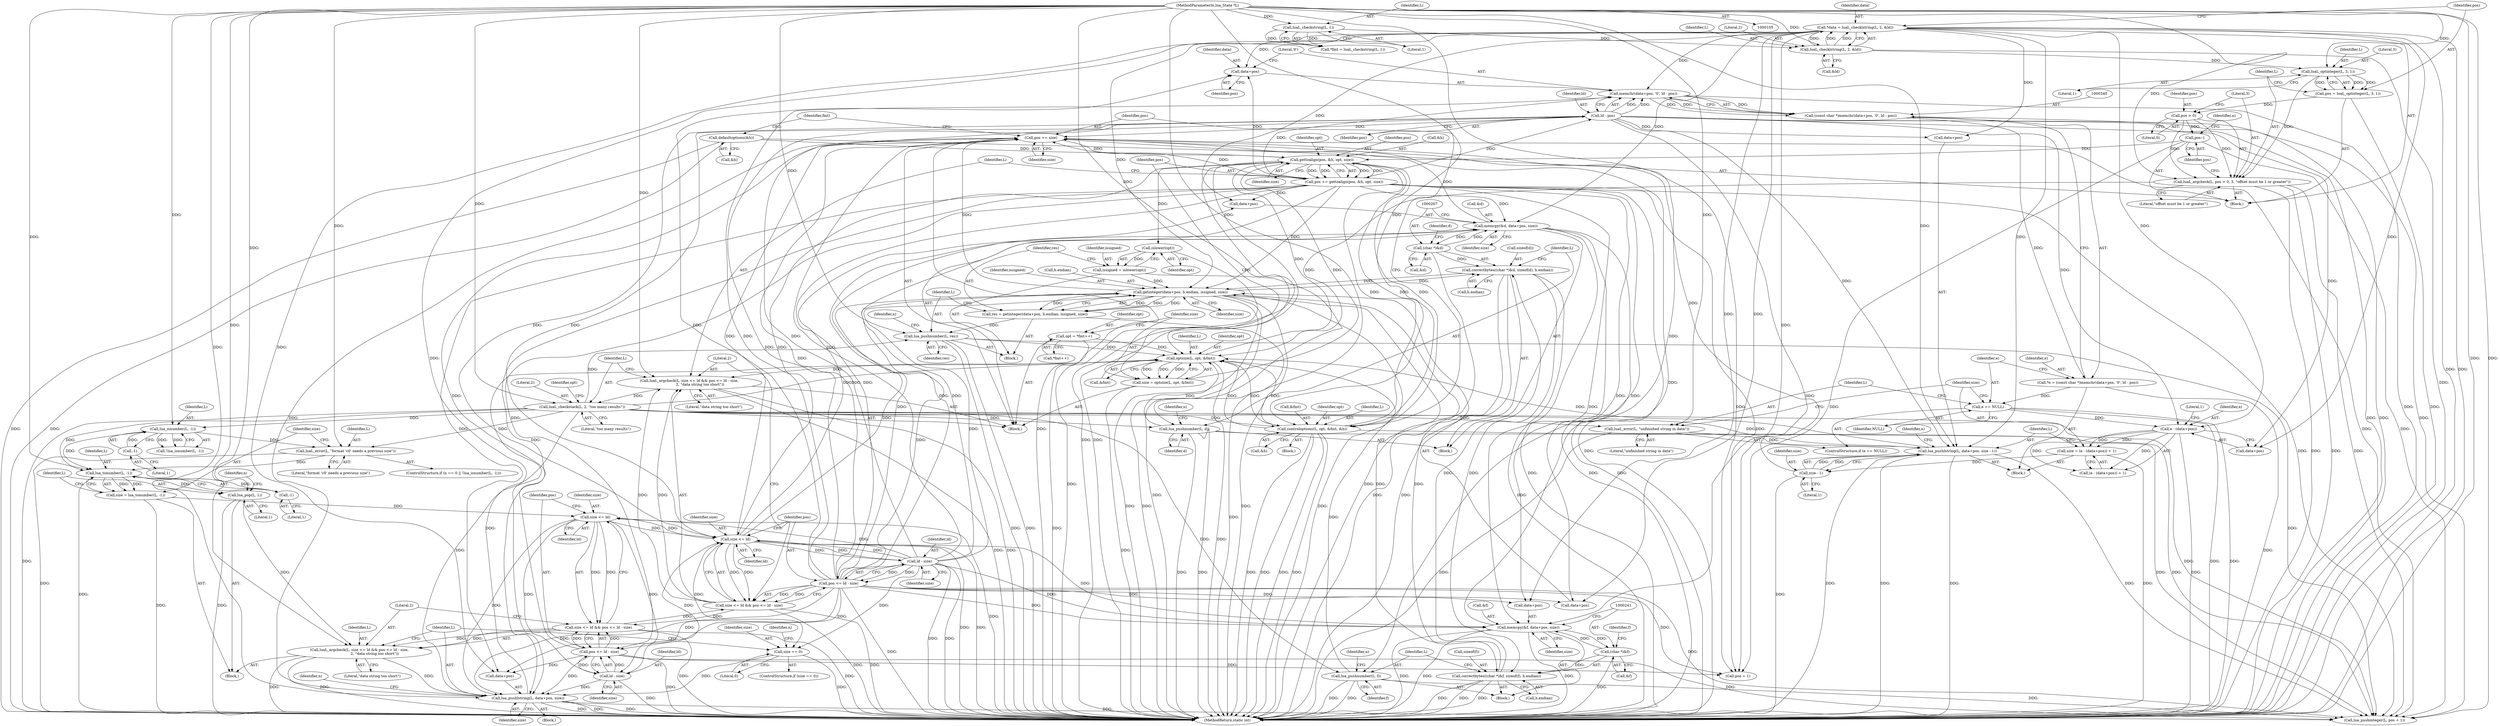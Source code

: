 digraph "0_redis_e89086e09a38cc6713bcd4b9c29abf92cf393936@pointer" {
"1000342" [label="(Call,data+pos)"];
"1000117" [label="(Call,*data = luaL_checklstring(L, 2, &ld))"];
"1000119" [label="(Call,luaL_checklstring(L, 2, &ld))"];
"1000112" [label="(Call,luaL_checkstring(L, 1))"];
"1000106" [label="(MethodParameterIn,lua_State *L)"];
"1000165" [label="(Call,pos += gettoalign(pos, &h, opt, size))"];
"1000167" [label="(Call,gettoalign(pos, &h, opt, size))"];
"1000138" [label="(Call,pos--)"];
"1000133" [label="(Call,pos > 0)"];
"1000125" [label="(Call,pos = luaL_optinteger(L, 3, 1))"];
"1000127" [label="(Call,luaL_optinteger(L, 3, 1))"];
"1000384" [label="(Call,pos += size)"];
"1000211" [label="(Call,getinteger(data+pos, h.endian, issigned, size))"];
"1000179" [label="(Call,pos <= ld - size)"];
"1000181" [label="(Call,ld - size)"];
"1000176" [label="(Call,size <= ld)"];
"1000346" [label="(Call,ld - pos)"];
"1000320" [label="(Call,ld - size)"];
"1000315" [label="(Call,size <= ld)"];
"1000301" [label="(Call,size = lua_tonumber(L, -1))"];
"1000303" [label="(Call,lua_tonumber(L, -1))"];
"1000186" [label="(Call,luaL_checkstack(L, 2, \"too many results\"))"];
"1000173" [label="(Call,luaL_argcheck(L, size <= ld && pos <= ld - size,\n                   2, \"data string too short\"))"];
"1000160" [label="(Call,optsize(L, opt, &fmt))"];
"1000325" [label="(Call,lua_pushlstring(L, data+pos, size))"];
"1000312" [label="(Call,luaL_argcheck(L, size <= ld && pos <= ld - size,\n                           2, \"data string too short\"))"];
"1000307" [label="(Call,lua_pop(L, 1))"];
"1000314" [label="(Call,size <= ld && pos <= ld - size)"];
"1000175" [label="(Call,size <= ld && pos <= ld - size)"];
"1000318" [label="(Call,pos <= ld - size)"];
"1000284" [label="(Call,size == 0)"];
"1000220" [label="(Call,lua_pushnumber(L, res))"];
"1000209" [label="(Call,res = getinteger(data+pos, h.endian, issigned, size))"];
"1000131" [label="(Call,luaL_argcheck(L, pos > 0, 3, \"offset must be 1 or greater\"))"];
"1000377" [label="(Call,controloptions(L, opt, &fmt, &h))"];
"1000249" [label="(Call,lua_pushnumber(L, f))"];
"1000365" [label="(Call,lua_pushlstring(L, data+pos, size - 1))"];
"1000353" [label="(Call,luaL_error(L, \"unfinished string in data\"))"];
"1000370" [label="(Call,size - 1)"];
"1000356" [label="(Call,size = (e - (data+pos)) + 1)"];
"1000359" [label="(Call,e - (data+pos))"];
"1000350" [label="(Call,e == NULL)"];
"1000337" [label="(Call,*e = (const char *)memchr(data+pos, '\0', ld - pos))"];
"1000339" [label="(Call,(const char *)memchr(data+pos, '\0', ld - pos))"];
"1000341" [label="(Call,memchr(data+pos, '\0', ld - pos))"];
"1000275" [label="(Call,lua_pushnumber(L, d))"];
"1000152" [label="(Call,opt = *fmt++)"];
"1000298" [label="(Call,luaL_error(L, \"format 'c0' needs a previous size\"))"];
"1000294" [label="(Call,lua_isnumber(L, -1))"];
"1000296" [label="(Call,-1)"];
"1000305" [label="(Call,-1)"];
"1000265" [label="(Call,correctbytes((char *)&d, sizeof(d), h.endian))"];
"1000266" [label="(Call,(char *)&d)"];
"1000258" [label="(Call,memcpy(&d, data+pos, size))"];
"1000239" [label="(Call,correctbytes((char *)&f, sizeof(f), h.endian))"];
"1000240" [label="(Call,(char *)&f)"];
"1000232" [label="(Call,memcpy(&f, data+pos, size))"];
"1000204" [label="(Call,issigned = islower(opt))"];
"1000206" [label="(Call,islower(opt))"];
"1000144" [label="(Call,defaultoptions(&h))"];
"1000158" [label="(Call,size = optsize(L, opt, &fmt))"];
"1000249" [label="(Call,lua_pushnumber(L, f))"];
"1000365" [label="(Call,lua_pushlstring(L, data+pos, size - 1))"];
"1000189" [label="(Literal,\"too many results\")"];
"1000265" [label="(Call,correctbytes((char *)&d, sizeof(d), h.endian))"];
"1000326" [label="(Identifier,L)"];
"1000382" [label="(Call,&h)"];
"1000117" [label="(Call,*data = luaL_checklstring(L, 2, &ld))"];
"1000308" [label="(Identifier,L)"];
"1000235" [label="(Call,data+pos)"];
"1000114" [label="(Literal,1)"];
"1000288" [label="(ControlStructure,if (n == 0 || !lua_isnumber(L, -1)))"];
"1000298" [label="(Call,luaL_error(L, \"format 'c0' needs a previous size\"))"];
"1000120" [label="(Identifier,L)"];
"1000371" [label="(Identifier,size)"];
"1000286" [label="(Literal,0)"];
"1000180" [label="(Identifier,pos)"];
"1000295" [label="(Identifier,L)"];
"1000127" [label="(Call,luaL_optinteger(L, 3, 1))"];
"1000293" [label="(Call,!lua_isnumber(L, -1))"];
"1000207" [label="(Identifier,opt)"];
"1000230" [label="(Block,)"];
"1000191" [label="(Identifier,opt)"];
"1000304" [label="(Identifier,L)"];
"1000137" [label="(Literal,\"offset must be 1 or greater\")"];
"1000176" [label="(Call,size <= ld)"];
"1000187" [label="(Identifier,L)"];
"1000131" [label="(Call,luaL_argcheck(L, pos > 0, 3, \"offset must be 1 or greater\"))"];
"1000345" [label="(Literal,'\0')"];
"1000128" [label="(Identifier,L)"];
"1000377" [label="(Call,controloptions(L, opt, &fmt, &h))"];
"1000175" [label="(Call,size <= ld && pos <= ld - size)"];
"1000352" [label="(Identifier,NULL)"];
"1000161" [label="(Identifier,L)"];
"1000158" [label="(Call,size = optsize(L, opt, &fmt))"];
"1000313" [label="(Identifier,L)"];
"1000360" [label="(Identifier,e)"];
"1000218" [label="(Identifier,issigned)"];
"1000134" [label="(Identifier,pos)"];
"1000271" [label="(Identifier,d)"];
"1000330" [label="(Identifier,size)"];
"1000139" [label="(Identifier,pos)"];
"1000122" [label="(Call,&ld)"];
"1000154" [label="(Call,*fmt++)"];
"1000162" [label="(Identifier,opt)"];
"1000314" [label="(Call,size <= ld && pos <= ld - size)"];
"1000309" [label="(Literal,1)"];
"1000153" [label="(Identifier,opt)"];
"1000188" [label="(Literal,2)"];
"1000361" [label="(Call,data+pos)"];
"1000285" [label="(Identifier,size)"];
"1000307" [label="(Call,lua_pop(L, 1))"];
"1000206" [label="(Call,islower(opt))"];
"1000277" [label="(Identifier,d)"];
"1000125" [label="(Call,pos = luaL_optinteger(L, 3, 1))"];
"1000204" [label="(Call,issigned = islower(opt))"];
"1000359" [label="(Call,e - (data+pos))"];
"1000182" [label="(Identifier,ld)"];
"1000179" [label="(Call,pos <= ld - size)"];
"1000302" [label="(Identifier,size)"];
"1000232" [label="(Call,memcpy(&f, data+pos, size))"];
"1000136" [label="(Literal,3)"];
"1000356" [label="(Call,size = (e - (data+pos)) + 1)"];
"1000297" [label="(Literal,1)"];
"1000144" [label="(Call,defaultoptions(&h))"];
"1000266" [label="(Call,(char *)&d)"];
"1000275" [label="(Call,lua_pushnumber(L, d))"];
"1000212" [label="(Call,data+pos)"];
"1000354" [label="(Identifier,L)"];
"1000174" [label="(Identifier,L)"];
"1000205" [label="(Identifier,issigned)"];
"1000253" [label="(Identifier,n)"];
"1000311" [label="(Identifier,n)"];
"1000256" [label="(Block,)"];
"1000118" [label="(Identifier,data)"];
"1000178" [label="(Identifier,ld)"];
"1000319" [label="(Identifier,pos)"];
"1000323" [label="(Literal,2)"];
"1000173" [label="(Call,luaL_argcheck(L, size <= ld && pos <= ld - size,\n                   2, \"data string too short\"))"];
"1000346" [label="(Call,ld - pos)"];
"1000322" [label="(Identifier,size)"];
"1000150" [label="(Block,)"];
"1000389" [label="(Call,pos + 1)"];
"1000370" [label="(Call,size - 1)"];
"1000112" [label="(Call,luaL_checkstring(L, 1))"];
"1000349" [label="(ControlStructure,if (e == NULL))"];
"1000366" [label="(Identifier,L)"];
"1000159" [label="(Identifier,size)"];
"1000165" [label="(Call,pos += gettoalign(pos, &h, opt, size))"];
"1000246" [label="(Call,h.endian)"];
"1000238" [label="(Identifier,size)"];
"1000224" [label="(Identifier,n)"];
"1000172" [label="(Identifier,size)"];
"1000222" [label="(Identifier,res)"];
"1000259" [label="(Call,&d)"];
"1000344" [label="(Identifier,pos)"];
"1000353" [label="(Call,luaL_error(L, \"unfinished string in data\"))"];
"1000209" [label="(Call,res = getinteger(data+pos, h.endian, issigned, size))"];
"1000351" [label="(Identifier,e)"];
"1000357" [label="(Identifier,size)"];
"1000169" [label="(Call,&h)"];
"1000160" [label="(Call,optsize(L, opt, &fmt))"];
"1000386" [label="(Identifier,size)"];
"1000126" [label="(Identifier,pos)"];
"1000132" [label="(Identifier,L)"];
"1000324" [label="(Literal,\"data string too short\")"];
"1000268" [label="(Call,&d)"];
"1000130" [label="(Literal,1)"];
"1000385" [label="(Identifier,pos)"];
"1000184" [label="(Literal,2)"];
"1000312" [label="(Call,luaL_argcheck(L, size <= ld && pos <= ld - size,\n                           2, \"data string too short\"))"];
"1000142" [label="(Identifier,n)"];
"1000279" [label="(Identifier,n)"];
"1000355" [label="(Literal,\"unfinished string in data\")"];
"1000244" [label="(Call,sizeof(f))"];
"1000106" [label="(MethodParameterIn,lua_State *L)"];
"1000315" [label="(Call,size <= ld)"];
"1000332" [label="(Identifier,n)"];
"1000221" [label="(Identifier,L)"];
"1000299" [label="(Identifier,L)"];
"1000264" [label="(Identifier,size)"];
"1000110" [label="(Call,*fmt = luaL_checkstring(L, 1))"];
"1000166" [label="(Identifier,pos)"];
"1000325" [label="(Call,lua_pushlstring(L, data+pos, size))"];
"1000380" [label="(Call,&fmt)"];
"1000270" [label="(Call,sizeof(d))"];
"1000240" [label="(Call,(char *)&f)"];
"1000133" [label="(Call,pos > 0)"];
"1000113" [label="(Identifier,L)"];
"1000396" [label="(MethodReturn,static int)"];
"1000379" [label="(Identifier,opt)"];
"1000276" [label="(Identifier,L)"];
"1000300" [label="(Literal,\"format 'c0' needs a previous size\")"];
"1000387" [label="(Call,lua_pushinteger(L, pos + 1))"];
"1000129" [label="(Literal,3)"];
"1000186" [label="(Call,luaL_checkstack(L, 2, \"too many results\"))"];
"1000342" [label="(Call,data+pos)"];
"1000320" [label="(Call,ld - size)"];
"1000211" [label="(Call,getinteger(data+pos, h.endian, issigned, size))"];
"1000272" [label="(Call,h.endian)"];
"1000294" [label="(Call,lua_isnumber(L, -1))"];
"1000335" [label="(Block,)"];
"1000239" [label="(Call,correctbytes((char *)&f, sizeof(f), h.endian))"];
"1000192" [label="(Block,)"];
"1000183" [label="(Identifier,size)"];
"1000348" [label="(Identifier,pos)"];
"1000210" [label="(Identifier,res)"];
"1000317" [label="(Identifier,ld)"];
"1000107" [label="(Block,)"];
"1000185" [label="(Literal,\"data string too short\")"];
"1000364" [label="(Literal,1)"];
"1000177" [label="(Identifier,size)"];
"1000233" [label="(Call,&f)"];
"1000296" [label="(Call,-1)"];
"1000316" [label="(Identifier,size)"];
"1000171" [label="(Identifier,opt)"];
"1000202" [label="(Block,)"];
"1000338" [label="(Identifier,e)"];
"1000305" [label="(Call,-1)"];
"1000327" [label="(Call,data+pos)"];
"1000343" [label="(Identifier,data)"];
"1000283" [label="(ControlStructure,if (size == 0))"];
"1000220" [label="(Call,lua_pushnumber(L, res))"];
"1000138" [label="(Call,pos--)"];
"1000219" [label="(Identifier,size)"];
"1000145" [label="(Call,&h)"];
"1000291" [label="(Identifier,n)"];
"1000163" [label="(Call,&fmt)"];
"1000303" [label="(Call,lua_tonumber(L, -1))"];
"1000242" [label="(Call,&f)"];
"1000347" [label="(Identifier,ld)"];
"1000167" [label="(Call,gettoalign(pos, &h, opt, size))"];
"1000251" [label="(Identifier,f)"];
"1000119" [label="(Call,luaL_checklstring(L, 2, &ld))"];
"1000284" [label="(Call,size == 0)"];
"1000258" [label="(Call,memcpy(&d, data+pos, size))"];
"1000135" [label="(Literal,0)"];
"1000168" [label="(Identifier,pos)"];
"1000301" [label="(Call,size = lua_tonumber(L, -1))"];
"1000318" [label="(Call,pos <= ld - size)"];
"1000152" [label="(Call,opt = *fmt++)"];
"1000306" [label="(Literal,1)"];
"1000367" [label="(Call,data+pos)"];
"1000282" [label="(Block,)"];
"1000149" [label="(Identifier,fmt)"];
"1000287" [label="(Block,)"];
"1000339" [label="(Call,(const char *)memchr(data+pos, '\0', ld - pos))"];
"1000350" [label="(Call,e == NULL)"];
"1000378" [label="(Identifier,L)"];
"1000358" [label="(Call,(e - (data+pos)) + 1)"];
"1000372" [label="(Literal,1)"];
"1000337" [label="(Call,*e = (const char *)memchr(data+pos, '\0', ld - pos))"];
"1000261" [label="(Call,data+pos)"];
"1000341" [label="(Call,memchr(data+pos, '\0', ld - pos))"];
"1000181" [label="(Call,ld - size)"];
"1000321" [label="(Identifier,ld)"];
"1000384" [label="(Call,pos += size)"];
"1000245" [label="(Identifier,f)"];
"1000250" [label="(Identifier,L)"];
"1000215" [label="(Call,h.endian)"];
"1000374" [label="(Identifier,n)"];
"1000121" [label="(Literal,2)"];
"1000342" -> "1000341"  [label="AST: "];
"1000342" -> "1000344"  [label="CFG: "];
"1000343" -> "1000342"  [label="AST: "];
"1000344" -> "1000342"  [label="AST: "];
"1000345" -> "1000342"  [label="CFG: "];
"1000117" -> "1000342"  [label="DDG: "];
"1000165" -> "1000342"  [label="DDG: "];
"1000179" -> "1000342"  [label="DDG: "];
"1000117" -> "1000107"  [label="AST: "];
"1000117" -> "1000119"  [label="CFG: "];
"1000118" -> "1000117"  [label="AST: "];
"1000119" -> "1000117"  [label="AST: "];
"1000126" -> "1000117"  [label="CFG: "];
"1000117" -> "1000396"  [label="DDG: "];
"1000117" -> "1000396"  [label="DDG: "];
"1000119" -> "1000117"  [label="DDG: "];
"1000119" -> "1000117"  [label="DDG: "];
"1000119" -> "1000117"  [label="DDG: "];
"1000117" -> "1000211"  [label="DDG: "];
"1000117" -> "1000212"  [label="DDG: "];
"1000117" -> "1000232"  [label="DDG: "];
"1000117" -> "1000235"  [label="DDG: "];
"1000117" -> "1000258"  [label="DDG: "];
"1000117" -> "1000261"  [label="DDG: "];
"1000117" -> "1000325"  [label="DDG: "];
"1000117" -> "1000327"  [label="DDG: "];
"1000117" -> "1000341"  [label="DDG: "];
"1000117" -> "1000359"  [label="DDG: "];
"1000117" -> "1000361"  [label="DDG: "];
"1000117" -> "1000365"  [label="DDG: "];
"1000117" -> "1000367"  [label="DDG: "];
"1000119" -> "1000122"  [label="CFG: "];
"1000120" -> "1000119"  [label="AST: "];
"1000121" -> "1000119"  [label="AST: "];
"1000122" -> "1000119"  [label="AST: "];
"1000119" -> "1000396"  [label="DDG: "];
"1000112" -> "1000119"  [label="DDG: "];
"1000106" -> "1000119"  [label="DDG: "];
"1000119" -> "1000127"  [label="DDG: "];
"1000112" -> "1000110"  [label="AST: "];
"1000112" -> "1000114"  [label="CFG: "];
"1000113" -> "1000112"  [label="AST: "];
"1000114" -> "1000112"  [label="AST: "];
"1000110" -> "1000112"  [label="CFG: "];
"1000112" -> "1000110"  [label="DDG: "];
"1000112" -> "1000110"  [label="DDG: "];
"1000106" -> "1000112"  [label="DDG: "];
"1000106" -> "1000105"  [label="AST: "];
"1000106" -> "1000396"  [label="DDG: "];
"1000106" -> "1000127"  [label="DDG: "];
"1000106" -> "1000131"  [label="DDG: "];
"1000106" -> "1000160"  [label="DDG: "];
"1000106" -> "1000173"  [label="DDG: "];
"1000106" -> "1000186"  [label="DDG: "];
"1000106" -> "1000220"  [label="DDG: "];
"1000106" -> "1000249"  [label="DDG: "];
"1000106" -> "1000275"  [label="DDG: "];
"1000106" -> "1000294"  [label="DDG: "];
"1000106" -> "1000298"  [label="DDG: "];
"1000106" -> "1000303"  [label="DDG: "];
"1000106" -> "1000307"  [label="DDG: "];
"1000106" -> "1000312"  [label="DDG: "];
"1000106" -> "1000325"  [label="DDG: "];
"1000106" -> "1000353"  [label="DDG: "];
"1000106" -> "1000365"  [label="DDG: "];
"1000106" -> "1000377"  [label="DDG: "];
"1000106" -> "1000387"  [label="DDG: "];
"1000165" -> "1000150"  [label="AST: "];
"1000165" -> "1000167"  [label="CFG: "];
"1000166" -> "1000165"  [label="AST: "];
"1000167" -> "1000165"  [label="AST: "];
"1000174" -> "1000165"  [label="CFG: "];
"1000165" -> "1000396"  [label="DDG: "];
"1000167" -> "1000165"  [label="DDG: "];
"1000167" -> "1000165"  [label="DDG: "];
"1000167" -> "1000165"  [label="DDG: "];
"1000167" -> "1000165"  [label="DDG: "];
"1000165" -> "1000179"  [label="DDG: "];
"1000165" -> "1000211"  [label="DDG: "];
"1000165" -> "1000212"  [label="DDG: "];
"1000165" -> "1000232"  [label="DDG: "];
"1000165" -> "1000235"  [label="DDG: "];
"1000165" -> "1000258"  [label="DDG: "];
"1000165" -> "1000261"  [label="DDG: "];
"1000165" -> "1000318"  [label="DDG: "];
"1000165" -> "1000325"  [label="DDG: "];
"1000165" -> "1000327"  [label="DDG: "];
"1000165" -> "1000341"  [label="DDG: "];
"1000165" -> "1000346"  [label="DDG: "];
"1000165" -> "1000384"  [label="DDG: "];
"1000165" -> "1000387"  [label="DDG: "];
"1000165" -> "1000389"  [label="DDG: "];
"1000167" -> "1000172"  [label="CFG: "];
"1000168" -> "1000167"  [label="AST: "];
"1000169" -> "1000167"  [label="AST: "];
"1000171" -> "1000167"  [label="AST: "];
"1000172" -> "1000167"  [label="AST: "];
"1000167" -> "1000396"  [label="DDG: "];
"1000167" -> "1000396"  [label="DDG: "];
"1000138" -> "1000167"  [label="DDG: "];
"1000384" -> "1000167"  [label="DDG: "];
"1000377" -> "1000167"  [label="DDG: "];
"1000144" -> "1000167"  [label="DDG: "];
"1000160" -> "1000167"  [label="DDG: "];
"1000158" -> "1000167"  [label="DDG: "];
"1000167" -> "1000176"  [label="DDG: "];
"1000167" -> "1000206"  [label="DDG: "];
"1000167" -> "1000377"  [label="DDG: "];
"1000167" -> "1000377"  [label="DDG: "];
"1000138" -> "1000107"  [label="AST: "];
"1000138" -> "1000139"  [label="CFG: "];
"1000139" -> "1000138"  [label="AST: "];
"1000142" -> "1000138"  [label="CFG: "];
"1000133" -> "1000138"  [label="DDG: "];
"1000138" -> "1000387"  [label="DDG: "];
"1000138" -> "1000389"  [label="DDG: "];
"1000133" -> "1000131"  [label="AST: "];
"1000133" -> "1000135"  [label="CFG: "];
"1000134" -> "1000133"  [label="AST: "];
"1000135" -> "1000133"  [label="AST: "];
"1000136" -> "1000133"  [label="CFG: "];
"1000133" -> "1000131"  [label="DDG: "];
"1000133" -> "1000131"  [label="DDG: "];
"1000125" -> "1000133"  [label="DDG: "];
"1000125" -> "1000107"  [label="AST: "];
"1000125" -> "1000127"  [label="CFG: "];
"1000126" -> "1000125"  [label="AST: "];
"1000127" -> "1000125"  [label="AST: "];
"1000132" -> "1000125"  [label="CFG: "];
"1000125" -> "1000396"  [label="DDG: "];
"1000127" -> "1000125"  [label="DDG: "];
"1000127" -> "1000125"  [label="DDG: "];
"1000127" -> "1000125"  [label="DDG: "];
"1000127" -> "1000130"  [label="CFG: "];
"1000128" -> "1000127"  [label="AST: "];
"1000129" -> "1000127"  [label="AST: "];
"1000130" -> "1000127"  [label="AST: "];
"1000127" -> "1000131"  [label="DDG: "];
"1000384" -> "1000150"  [label="AST: "];
"1000384" -> "1000386"  [label="CFG: "];
"1000385" -> "1000384"  [label="AST: "];
"1000386" -> "1000384"  [label="AST: "];
"1000149" -> "1000384"  [label="CFG: "];
"1000384" -> "1000396"  [label="DDG: "];
"1000211" -> "1000384"  [label="DDG: "];
"1000232" -> "1000384"  [label="DDG: "];
"1000258" -> "1000384"  [label="DDG: "];
"1000325" -> "1000384"  [label="DDG: "];
"1000176" -> "1000384"  [label="DDG: "];
"1000181" -> "1000384"  [label="DDG: "];
"1000370" -> "1000384"  [label="DDG: "];
"1000179" -> "1000384"  [label="DDG: "];
"1000346" -> "1000384"  [label="DDG: "];
"1000318" -> "1000384"  [label="DDG: "];
"1000384" -> "1000387"  [label="DDG: "];
"1000384" -> "1000389"  [label="DDG: "];
"1000211" -> "1000209"  [label="AST: "];
"1000211" -> "1000219"  [label="CFG: "];
"1000212" -> "1000211"  [label="AST: "];
"1000215" -> "1000211"  [label="AST: "];
"1000218" -> "1000211"  [label="AST: "];
"1000219" -> "1000211"  [label="AST: "];
"1000209" -> "1000211"  [label="CFG: "];
"1000211" -> "1000396"  [label="DDG: "];
"1000211" -> "1000396"  [label="DDG: "];
"1000211" -> "1000396"  [label="DDG: "];
"1000211" -> "1000396"  [label="DDG: "];
"1000211" -> "1000209"  [label="DDG: "];
"1000211" -> "1000209"  [label="DDG: "];
"1000211" -> "1000209"  [label="DDG: "];
"1000211" -> "1000209"  [label="DDG: "];
"1000179" -> "1000211"  [label="DDG: "];
"1000265" -> "1000211"  [label="DDG: "];
"1000239" -> "1000211"  [label="DDG: "];
"1000204" -> "1000211"  [label="DDG: "];
"1000176" -> "1000211"  [label="DDG: "];
"1000181" -> "1000211"  [label="DDG: "];
"1000211" -> "1000239"  [label="DDG: "];
"1000211" -> "1000265"  [label="DDG: "];
"1000179" -> "1000175"  [label="AST: "];
"1000179" -> "1000181"  [label="CFG: "];
"1000180" -> "1000179"  [label="AST: "];
"1000181" -> "1000179"  [label="AST: "];
"1000175" -> "1000179"  [label="CFG: "];
"1000179" -> "1000396"  [label="DDG: "];
"1000179" -> "1000175"  [label="DDG: "];
"1000179" -> "1000175"  [label="DDG: "];
"1000181" -> "1000179"  [label="DDG: "];
"1000181" -> "1000179"  [label="DDG: "];
"1000179" -> "1000212"  [label="DDG: "];
"1000179" -> "1000232"  [label="DDG: "];
"1000179" -> "1000235"  [label="DDG: "];
"1000179" -> "1000258"  [label="DDG: "];
"1000179" -> "1000261"  [label="DDG: "];
"1000179" -> "1000318"  [label="DDG: "];
"1000179" -> "1000325"  [label="DDG: "];
"1000179" -> "1000327"  [label="DDG: "];
"1000179" -> "1000341"  [label="DDG: "];
"1000179" -> "1000346"  [label="DDG: "];
"1000179" -> "1000387"  [label="DDG: "];
"1000179" -> "1000389"  [label="DDG: "];
"1000181" -> "1000183"  [label="CFG: "];
"1000182" -> "1000181"  [label="AST: "];
"1000183" -> "1000181"  [label="AST: "];
"1000181" -> "1000396"  [label="DDG: "];
"1000181" -> "1000396"  [label="DDG: "];
"1000181" -> "1000176"  [label="DDG: "];
"1000176" -> "1000181"  [label="DDG: "];
"1000176" -> "1000181"  [label="DDG: "];
"1000181" -> "1000232"  [label="DDG: "];
"1000181" -> "1000258"  [label="DDG: "];
"1000181" -> "1000284"  [label="DDG: "];
"1000181" -> "1000315"  [label="DDG: "];
"1000181" -> "1000346"  [label="DDG: "];
"1000176" -> "1000175"  [label="AST: "];
"1000176" -> "1000178"  [label="CFG: "];
"1000177" -> "1000176"  [label="AST: "];
"1000178" -> "1000176"  [label="AST: "];
"1000180" -> "1000176"  [label="CFG: "];
"1000175" -> "1000176"  [label="CFG: "];
"1000176" -> "1000396"  [label="DDG: "];
"1000176" -> "1000396"  [label="DDG: "];
"1000176" -> "1000175"  [label="DDG: "];
"1000176" -> "1000175"  [label="DDG: "];
"1000346" -> "1000176"  [label="DDG: "];
"1000320" -> "1000176"  [label="DDG: "];
"1000315" -> "1000176"  [label="DDG: "];
"1000176" -> "1000232"  [label="DDG: "];
"1000176" -> "1000258"  [label="DDG: "];
"1000176" -> "1000284"  [label="DDG: "];
"1000176" -> "1000315"  [label="DDG: "];
"1000176" -> "1000346"  [label="DDG: "];
"1000346" -> "1000341"  [label="AST: "];
"1000346" -> "1000348"  [label="CFG: "];
"1000347" -> "1000346"  [label="AST: "];
"1000348" -> "1000346"  [label="AST: "];
"1000341" -> "1000346"  [label="CFG: "];
"1000346" -> "1000396"  [label="DDG: "];
"1000346" -> "1000341"  [label="DDG: "];
"1000346" -> "1000341"  [label="DDG: "];
"1000346" -> "1000359"  [label="DDG: "];
"1000346" -> "1000361"  [label="DDG: "];
"1000346" -> "1000365"  [label="DDG: "];
"1000346" -> "1000367"  [label="DDG: "];
"1000346" -> "1000387"  [label="DDG: "];
"1000346" -> "1000389"  [label="DDG: "];
"1000320" -> "1000318"  [label="AST: "];
"1000320" -> "1000322"  [label="CFG: "];
"1000321" -> "1000320"  [label="AST: "];
"1000322" -> "1000320"  [label="AST: "];
"1000318" -> "1000320"  [label="CFG: "];
"1000320" -> "1000396"  [label="DDG: "];
"1000320" -> "1000318"  [label="DDG: "];
"1000320" -> "1000318"  [label="DDG: "];
"1000315" -> "1000320"  [label="DDG: "];
"1000315" -> "1000320"  [label="DDG: "];
"1000320" -> "1000325"  [label="DDG: "];
"1000315" -> "1000314"  [label="AST: "];
"1000315" -> "1000317"  [label="CFG: "];
"1000316" -> "1000315"  [label="AST: "];
"1000317" -> "1000315"  [label="AST: "];
"1000319" -> "1000315"  [label="CFG: "];
"1000314" -> "1000315"  [label="CFG: "];
"1000315" -> "1000396"  [label="DDG: "];
"1000315" -> "1000314"  [label="DDG: "];
"1000315" -> "1000314"  [label="DDG: "];
"1000301" -> "1000315"  [label="DDG: "];
"1000315" -> "1000325"  [label="DDG: "];
"1000301" -> "1000287"  [label="AST: "];
"1000301" -> "1000303"  [label="CFG: "];
"1000302" -> "1000301"  [label="AST: "];
"1000303" -> "1000301"  [label="AST: "];
"1000308" -> "1000301"  [label="CFG: "];
"1000301" -> "1000396"  [label="DDG: "];
"1000303" -> "1000301"  [label="DDG: "];
"1000303" -> "1000301"  [label="DDG: "];
"1000303" -> "1000305"  [label="CFG: "];
"1000304" -> "1000303"  [label="AST: "];
"1000305" -> "1000303"  [label="AST: "];
"1000303" -> "1000396"  [label="DDG: "];
"1000186" -> "1000303"  [label="DDG: "];
"1000298" -> "1000303"  [label="DDG: "];
"1000294" -> "1000303"  [label="DDG: "];
"1000305" -> "1000303"  [label="DDG: "];
"1000303" -> "1000307"  [label="DDG: "];
"1000186" -> "1000150"  [label="AST: "];
"1000186" -> "1000189"  [label="CFG: "];
"1000187" -> "1000186"  [label="AST: "];
"1000188" -> "1000186"  [label="AST: "];
"1000189" -> "1000186"  [label="AST: "];
"1000191" -> "1000186"  [label="CFG: "];
"1000186" -> "1000396"  [label="DDG: "];
"1000186" -> "1000160"  [label="DDG: "];
"1000173" -> "1000186"  [label="DDG: "];
"1000186" -> "1000220"  [label="DDG: "];
"1000186" -> "1000249"  [label="DDG: "];
"1000186" -> "1000275"  [label="DDG: "];
"1000186" -> "1000294"  [label="DDG: "];
"1000186" -> "1000298"  [label="DDG: "];
"1000186" -> "1000325"  [label="DDG: "];
"1000186" -> "1000353"  [label="DDG: "];
"1000186" -> "1000365"  [label="DDG: "];
"1000186" -> "1000377"  [label="DDG: "];
"1000186" -> "1000387"  [label="DDG: "];
"1000173" -> "1000150"  [label="AST: "];
"1000173" -> "1000185"  [label="CFG: "];
"1000174" -> "1000173"  [label="AST: "];
"1000175" -> "1000173"  [label="AST: "];
"1000184" -> "1000173"  [label="AST: "];
"1000185" -> "1000173"  [label="AST: "];
"1000187" -> "1000173"  [label="CFG: "];
"1000173" -> "1000396"  [label="DDG: "];
"1000173" -> "1000396"  [label="DDG: "];
"1000160" -> "1000173"  [label="DDG: "];
"1000175" -> "1000173"  [label="DDG: "];
"1000175" -> "1000173"  [label="DDG: "];
"1000160" -> "1000158"  [label="AST: "];
"1000160" -> "1000163"  [label="CFG: "];
"1000161" -> "1000160"  [label="AST: "];
"1000162" -> "1000160"  [label="AST: "];
"1000163" -> "1000160"  [label="AST: "];
"1000158" -> "1000160"  [label="CFG: "];
"1000160" -> "1000396"  [label="DDG: "];
"1000160" -> "1000158"  [label="DDG: "];
"1000160" -> "1000158"  [label="DDG: "];
"1000160" -> "1000158"  [label="DDG: "];
"1000325" -> "1000160"  [label="DDG: "];
"1000220" -> "1000160"  [label="DDG: "];
"1000131" -> "1000160"  [label="DDG: "];
"1000377" -> "1000160"  [label="DDG: "];
"1000377" -> "1000160"  [label="DDG: "];
"1000249" -> "1000160"  [label="DDG: "];
"1000365" -> "1000160"  [label="DDG: "];
"1000275" -> "1000160"  [label="DDG: "];
"1000152" -> "1000160"  [label="DDG: "];
"1000160" -> "1000377"  [label="DDG: "];
"1000325" -> "1000282"  [label="AST: "];
"1000325" -> "1000330"  [label="CFG: "];
"1000326" -> "1000325"  [label="AST: "];
"1000327" -> "1000325"  [label="AST: "];
"1000330" -> "1000325"  [label="AST: "];
"1000332" -> "1000325"  [label="CFG: "];
"1000325" -> "1000396"  [label="DDG: "];
"1000325" -> "1000396"  [label="DDG: "];
"1000325" -> "1000396"  [label="DDG: "];
"1000312" -> "1000325"  [label="DDG: "];
"1000318" -> "1000325"  [label="DDG: "];
"1000284" -> "1000325"  [label="DDG: "];
"1000325" -> "1000387"  [label="DDG: "];
"1000312" -> "1000287"  [label="AST: "];
"1000312" -> "1000324"  [label="CFG: "];
"1000313" -> "1000312"  [label="AST: "];
"1000314" -> "1000312"  [label="AST: "];
"1000323" -> "1000312"  [label="AST: "];
"1000324" -> "1000312"  [label="AST: "];
"1000326" -> "1000312"  [label="CFG: "];
"1000312" -> "1000396"  [label="DDG: "];
"1000312" -> "1000396"  [label="DDG: "];
"1000307" -> "1000312"  [label="DDG: "];
"1000314" -> "1000312"  [label="DDG: "];
"1000314" -> "1000312"  [label="DDG: "];
"1000307" -> "1000287"  [label="AST: "];
"1000307" -> "1000309"  [label="CFG: "];
"1000308" -> "1000307"  [label="AST: "];
"1000309" -> "1000307"  [label="AST: "];
"1000311" -> "1000307"  [label="CFG: "];
"1000307" -> "1000396"  [label="DDG: "];
"1000314" -> "1000318"  [label="CFG: "];
"1000318" -> "1000314"  [label="AST: "];
"1000323" -> "1000314"  [label="CFG: "];
"1000314" -> "1000396"  [label="DDG: "];
"1000314" -> "1000396"  [label="DDG: "];
"1000314" -> "1000175"  [label="DDG: "];
"1000175" -> "1000314"  [label="DDG: "];
"1000318" -> "1000314"  [label="DDG: "];
"1000318" -> "1000314"  [label="DDG: "];
"1000184" -> "1000175"  [label="CFG: "];
"1000175" -> "1000396"  [label="DDG: "];
"1000175" -> "1000396"  [label="DDG: "];
"1000319" -> "1000318"  [label="AST: "];
"1000318" -> "1000396"  [label="DDG: "];
"1000318" -> "1000327"  [label="DDG: "];
"1000318" -> "1000387"  [label="DDG: "];
"1000318" -> "1000389"  [label="DDG: "];
"1000284" -> "1000283"  [label="AST: "];
"1000284" -> "1000286"  [label="CFG: "];
"1000285" -> "1000284"  [label="AST: "];
"1000286" -> "1000284"  [label="AST: "];
"1000291" -> "1000284"  [label="CFG: "];
"1000326" -> "1000284"  [label="CFG: "];
"1000284" -> "1000396"  [label="DDG: "];
"1000220" -> "1000202"  [label="AST: "];
"1000220" -> "1000222"  [label="CFG: "];
"1000221" -> "1000220"  [label="AST: "];
"1000222" -> "1000220"  [label="AST: "];
"1000224" -> "1000220"  [label="CFG: "];
"1000220" -> "1000396"  [label="DDG: "];
"1000220" -> "1000396"  [label="DDG: "];
"1000209" -> "1000220"  [label="DDG: "];
"1000220" -> "1000387"  [label="DDG: "];
"1000209" -> "1000202"  [label="AST: "];
"1000210" -> "1000209"  [label="AST: "];
"1000221" -> "1000209"  [label="CFG: "];
"1000209" -> "1000396"  [label="DDG: "];
"1000131" -> "1000107"  [label="AST: "];
"1000131" -> "1000137"  [label="CFG: "];
"1000132" -> "1000131"  [label="AST: "];
"1000136" -> "1000131"  [label="AST: "];
"1000137" -> "1000131"  [label="AST: "];
"1000139" -> "1000131"  [label="CFG: "];
"1000131" -> "1000396"  [label="DDG: "];
"1000131" -> "1000396"  [label="DDG: "];
"1000131" -> "1000387"  [label="DDG: "];
"1000377" -> "1000192"  [label="AST: "];
"1000377" -> "1000382"  [label="CFG: "];
"1000378" -> "1000377"  [label="AST: "];
"1000379" -> "1000377"  [label="AST: "];
"1000380" -> "1000377"  [label="AST: "];
"1000382" -> "1000377"  [label="AST: "];
"1000385" -> "1000377"  [label="CFG: "];
"1000377" -> "1000396"  [label="DDG: "];
"1000377" -> "1000396"  [label="DDG: "];
"1000377" -> "1000396"  [label="DDG: "];
"1000377" -> "1000396"  [label="DDG: "];
"1000377" -> "1000387"  [label="DDG: "];
"1000249" -> "1000230"  [label="AST: "];
"1000249" -> "1000251"  [label="CFG: "];
"1000250" -> "1000249"  [label="AST: "];
"1000251" -> "1000249"  [label="AST: "];
"1000253" -> "1000249"  [label="CFG: "];
"1000249" -> "1000396"  [label="DDG: "];
"1000249" -> "1000396"  [label="DDG: "];
"1000249" -> "1000387"  [label="DDG: "];
"1000365" -> "1000335"  [label="AST: "];
"1000365" -> "1000370"  [label="CFG: "];
"1000366" -> "1000365"  [label="AST: "];
"1000367" -> "1000365"  [label="AST: "];
"1000370" -> "1000365"  [label="AST: "];
"1000374" -> "1000365"  [label="CFG: "];
"1000365" -> "1000396"  [label="DDG: "];
"1000365" -> "1000396"  [label="DDG: "];
"1000365" -> "1000396"  [label="DDG: "];
"1000353" -> "1000365"  [label="DDG: "];
"1000370" -> "1000365"  [label="DDG: "];
"1000370" -> "1000365"  [label="DDG: "];
"1000365" -> "1000387"  [label="DDG: "];
"1000353" -> "1000349"  [label="AST: "];
"1000353" -> "1000355"  [label="CFG: "];
"1000354" -> "1000353"  [label="AST: "];
"1000355" -> "1000353"  [label="AST: "];
"1000357" -> "1000353"  [label="CFG: "];
"1000353" -> "1000396"  [label="DDG: "];
"1000370" -> "1000372"  [label="CFG: "];
"1000371" -> "1000370"  [label="AST: "];
"1000372" -> "1000370"  [label="AST: "];
"1000370" -> "1000396"  [label="DDG: "];
"1000356" -> "1000370"  [label="DDG: "];
"1000356" -> "1000335"  [label="AST: "];
"1000356" -> "1000358"  [label="CFG: "];
"1000357" -> "1000356"  [label="AST: "];
"1000358" -> "1000356"  [label="AST: "];
"1000366" -> "1000356"  [label="CFG: "];
"1000356" -> "1000396"  [label="DDG: "];
"1000359" -> "1000356"  [label="DDG: "];
"1000359" -> "1000356"  [label="DDG: "];
"1000359" -> "1000358"  [label="AST: "];
"1000359" -> "1000361"  [label="CFG: "];
"1000360" -> "1000359"  [label="AST: "];
"1000361" -> "1000359"  [label="AST: "];
"1000364" -> "1000359"  [label="CFG: "];
"1000359" -> "1000396"  [label="DDG: "];
"1000359" -> "1000358"  [label="DDG: "];
"1000359" -> "1000358"  [label="DDG: "];
"1000350" -> "1000359"  [label="DDG: "];
"1000350" -> "1000349"  [label="AST: "];
"1000350" -> "1000352"  [label="CFG: "];
"1000351" -> "1000350"  [label="AST: "];
"1000352" -> "1000350"  [label="AST: "];
"1000354" -> "1000350"  [label="CFG: "];
"1000357" -> "1000350"  [label="CFG: "];
"1000350" -> "1000396"  [label="DDG: "];
"1000350" -> "1000396"  [label="DDG: "];
"1000337" -> "1000350"  [label="DDG: "];
"1000337" -> "1000335"  [label="AST: "];
"1000337" -> "1000339"  [label="CFG: "];
"1000338" -> "1000337"  [label="AST: "];
"1000339" -> "1000337"  [label="AST: "];
"1000351" -> "1000337"  [label="CFG: "];
"1000337" -> "1000396"  [label="DDG: "];
"1000339" -> "1000337"  [label="DDG: "];
"1000339" -> "1000341"  [label="CFG: "];
"1000340" -> "1000339"  [label="AST: "];
"1000341" -> "1000339"  [label="AST: "];
"1000339" -> "1000396"  [label="DDG: "];
"1000341" -> "1000339"  [label="DDG: "];
"1000341" -> "1000339"  [label="DDG: "];
"1000341" -> "1000339"  [label="DDG: "];
"1000345" -> "1000341"  [label="AST: "];
"1000341" -> "1000396"  [label="DDG: "];
"1000275" -> "1000256"  [label="AST: "];
"1000275" -> "1000277"  [label="CFG: "];
"1000276" -> "1000275"  [label="AST: "];
"1000277" -> "1000275"  [label="AST: "];
"1000279" -> "1000275"  [label="CFG: "];
"1000275" -> "1000396"  [label="DDG: "];
"1000275" -> "1000396"  [label="DDG: "];
"1000275" -> "1000387"  [label="DDG: "];
"1000152" -> "1000150"  [label="AST: "];
"1000152" -> "1000154"  [label="CFG: "];
"1000153" -> "1000152"  [label="AST: "];
"1000154" -> "1000152"  [label="AST: "];
"1000159" -> "1000152"  [label="CFG: "];
"1000152" -> "1000396"  [label="DDG: "];
"1000298" -> "1000288"  [label="AST: "];
"1000298" -> "1000300"  [label="CFG: "];
"1000299" -> "1000298"  [label="AST: "];
"1000300" -> "1000298"  [label="AST: "];
"1000302" -> "1000298"  [label="CFG: "];
"1000298" -> "1000396"  [label="DDG: "];
"1000294" -> "1000298"  [label="DDG: "];
"1000294" -> "1000293"  [label="AST: "];
"1000294" -> "1000296"  [label="CFG: "];
"1000295" -> "1000294"  [label="AST: "];
"1000296" -> "1000294"  [label="AST: "];
"1000293" -> "1000294"  [label="CFG: "];
"1000294" -> "1000293"  [label="DDG: "];
"1000294" -> "1000293"  [label="DDG: "];
"1000296" -> "1000294"  [label="DDG: "];
"1000296" -> "1000297"  [label="CFG: "];
"1000297" -> "1000296"  [label="AST: "];
"1000305" -> "1000306"  [label="CFG: "];
"1000306" -> "1000305"  [label="AST: "];
"1000265" -> "1000256"  [label="AST: "];
"1000265" -> "1000272"  [label="CFG: "];
"1000266" -> "1000265"  [label="AST: "];
"1000270" -> "1000265"  [label="AST: "];
"1000272" -> "1000265"  [label="AST: "];
"1000276" -> "1000265"  [label="CFG: "];
"1000265" -> "1000396"  [label="DDG: "];
"1000265" -> "1000396"  [label="DDG: "];
"1000265" -> "1000396"  [label="DDG: "];
"1000265" -> "1000239"  [label="DDG: "];
"1000266" -> "1000265"  [label="DDG: "];
"1000239" -> "1000265"  [label="DDG: "];
"1000266" -> "1000268"  [label="CFG: "];
"1000267" -> "1000266"  [label="AST: "];
"1000268" -> "1000266"  [label="AST: "];
"1000271" -> "1000266"  [label="CFG: "];
"1000266" -> "1000396"  [label="DDG: "];
"1000266" -> "1000258"  [label="DDG: "];
"1000258" -> "1000266"  [label="DDG: "];
"1000258" -> "1000256"  [label="AST: "];
"1000258" -> "1000264"  [label="CFG: "];
"1000259" -> "1000258"  [label="AST: "];
"1000261" -> "1000258"  [label="AST: "];
"1000264" -> "1000258"  [label="AST: "];
"1000267" -> "1000258"  [label="CFG: "];
"1000258" -> "1000396"  [label="DDG: "];
"1000258" -> "1000396"  [label="DDG: "];
"1000258" -> "1000396"  [label="DDG: "];
"1000239" -> "1000230"  [label="AST: "];
"1000239" -> "1000246"  [label="CFG: "];
"1000240" -> "1000239"  [label="AST: "];
"1000244" -> "1000239"  [label="AST: "];
"1000246" -> "1000239"  [label="AST: "];
"1000250" -> "1000239"  [label="CFG: "];
"1000239" -> "1000396"  [label="DDG: "];
"1000239" -> "1000396"  [label="DDG: "];
"1000239" -> "1000396"  [label="DDG: "];
"1000240" -> "1000239"  [label="DDG: "];
"1000240" -> "1000242"  [label="CFG: "];
"1000241" -> "1000240"  [label="AST: "];
"1000242" -> "1000240"  [label="AST: "];
"1000245" -> "1000240"  [label="CFG: "];
"1000240" -> "1000396"  [label="DDG: "];
"1000240" -> "1000232"  [label="DDG: "];
"1000232" -> "1000240"  [label="DDG: "];
"1000232" -> "1000230"  [label="AST: "];
"1000232" -> "1000238"  [label="CFG: "];
"1000233" -> "1000232"  [label="AST: "];
"1000235" -> "1000232"  [label="AST: "];
"1000238" -> "1000232"  [label="AST: "];
"1000241" -> "1000232"  [label="CFG: "];
"1000232" -> "1000396"  [label="DDG: "];
"1000232" -> "1000396"  [label="DDG: "];
"1000232" -> "1000396"  [label="DDG: "];
"1000204" -> "1000202"  [label="AST: "];
"1000204" -> "1000206"  [label="CFG: "];
"1000205" -> "1000204"  [label="AST: "];
"1000206" -> "1000204"  [label="AST: "];
"1000210" -> "1000204"  [label="CFG: "];
"1000204" -> "1000396"  [label="DDG: "];
"1000206" -> "1000204"  [label="DDG: "];
"1000206" -> "1000207"  [label="CFG: "];
"1000207" -> "1000206"  [label="AST: "];
"1000206" -> "1000396"  [label="DDG: "];
"1000144" -> "1000107"  [label="AST: "];
"1000144" -> "1000145"  [label="CFG: "];
"1000145" -> "1000144"  [label="AST: "];
"1000149" -> "1000144"  [label="CFG: "];
"1000144" -> "1000396"  [label="DDG: "];
"1000144" -> "1000396"  [label="DDG: "];
"1000158" -> "1000150"  [label="AST: "];
"1000159" -> "1000158"  [label="AST: "];
"1000166" -> "1000158"  [label="CFG: "];
"1000158" -> "1000396"  [label="DDG: "];
}

